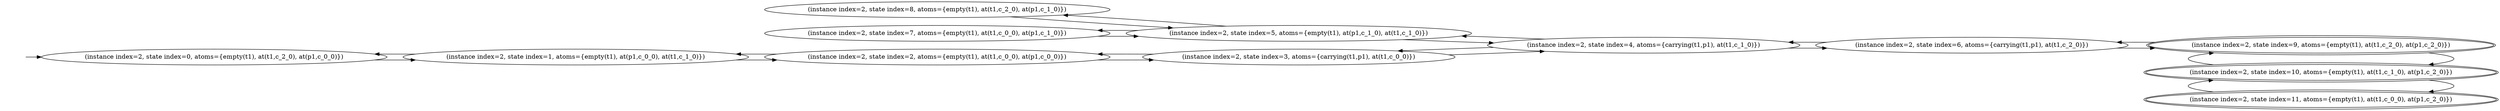 digraph {
rankdir="LR"
s0[label="(instance index=2, state index=0, atoms={empty(t1), at(t1,c_2_0), at(p1,c_0_0)})"]
s1[label="(instance index=2, state index=1, atoms={empty(t1), at(p1,c_0_0), at(t1,c_1_0)})"]
s8[label="(instance index=2, state index=8, atoms={empty(t1), at(t1,c_2_0), at(p1,c_1_0)})"]
s7[label="(instance index=2, state index=7, atoms={empty(t1), at(t1,c_0_0), at(p1,c_1_0)})"]
s2[label="(instance index=2, state index=2, atoms={empty(t1), at(t1,c_0_0), at(p1,c_0_0)})"]
s5[label="(instance index=2, state index=5, atoms={empty(t1), at(p1,c_1_0), at(t1,c_1_0)})"]
s3[label="(instance index=2, state index=3, atoms={carrying(t1,p1), at(t1,c_0_0)})"]
s4[label="(instance index=2, state index=4, atoms={carrying(t1,p1), at(t1,c_1_0)})"]
s6[label="(instance index=2, state index=6, atoms={carrying(t1,p1), at(t1,c_2_0)})"]
s9[peripheries=2,label="(instance index=2, state index=9, atoms={empty(t1), at(t1,c_2_0), at(p1,c_2_0)})"]
s10[peripheries=2,label="(instance index=2, state index=10, atoms={empty(t1), at(t1,c_1_0), at(p1,c_2_0)})"]
s11[peripheries=2,label="(instance index=2, state index=11, atoms={empty(t1), at(t1,c_0_0), at(p1,c_2_0)})"]
Dangling [ label = "", style = invis ]
{ rank = same; Dangling }
Dangling -> s0
{ rank = same; s0}
{ rank = same; s1}
{ rank = same; s8,s7,s2}
{ rank = same; s5,s3}
{ rank = same; s4}
{ rank = same; s6}
{ rank = same; s9,s10,s11}
{
s0->s1
}
{
s1->s2
s1->s0
}
{
s8->s5
s7->s5
s2->s3
s2->s1
}
{
s5->s7
s5->s4
s5->s8
s3->s4
s3->s2
}
{
s4->s5
s4->s6
s4->s3
}
{
s6->s4
s6->s9
}
{
s9->s6
s9->s10
s10->s11
s10->s9
s11->s10
}
}
